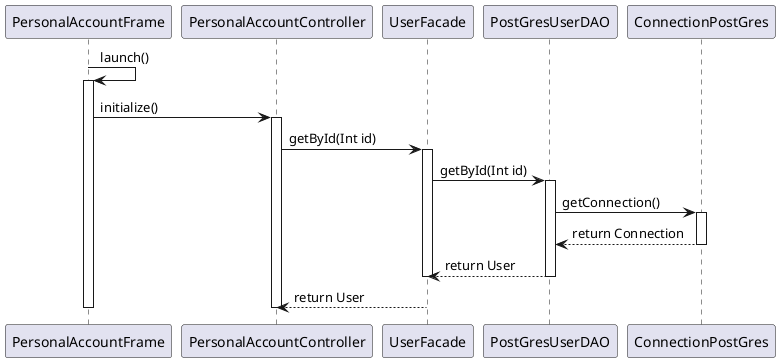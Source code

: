
@startuml initialize-personal

PersonalAccountFrame -> PersonalAccountFrame : launch()
activate PersonalAccountFrame

PersonalAccountFrame -> PersonalAccountController: initialize()
activate PersonalAccountController

PersonalAccountController -> UserFacade: getById(Int id)
activate UserFacade

UserFacade -> PostGresUserDAO : getById(Int id)
activate PostGresUserDAO

PostGresUserDAO -> ConnectionPostGres : getConnection()
activate ConnectionPostGres
ConnectionPostGres --> PostGresUserDAO : return Connection
deactivate ConnectionPostGres
PostGresUserDAO --> UserFacade : return User
deactivate PostGresUserDAO
deactivate UserFacade

UserFacade --> PersonalAccountController : return User
deactivate PersonalAccountController
deactivate PersonalAccountFrame

@enduml
